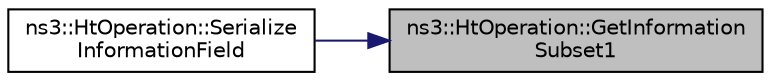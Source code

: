 digraph "ns3::HtOperation::GetInformationSubset1"
{
 // LATEX_PDF_SIZE
  edge [fontname="Helvetica",fontsize="10",labelfontname="Helvetica",labelfontsize="10"];
  node [fontname="Helvetica",fontsize="10",shape=record];
  rankdir="RL";
  Node1 [label="ns3::HtOperation::GetInformation\lSubset1",height=0.2,width=0.4,color="black", fillcolor="grey75", style="filled", fontcolor="black",tooltip="Return the Information Subset 1 field in the HT Operation information element."];
  Node1 -> Node2 [dir="back",color="midnightblue",fontsize="10",style="solid",fontname="Helvetica"];
  Node2 [label="ns3::HtOperation::Serialize\lInformationField",height=0.2,width=0.4,color="black", fillcolor="white", style="filled",URL="$classns3_1_1_ht_operation.html#ace33d7d7c4d9cd4a9446121cb9f241ff",tooltip="Serialize information (i.e., the body of the IE, not including the Element ID and length octets)"];
}
